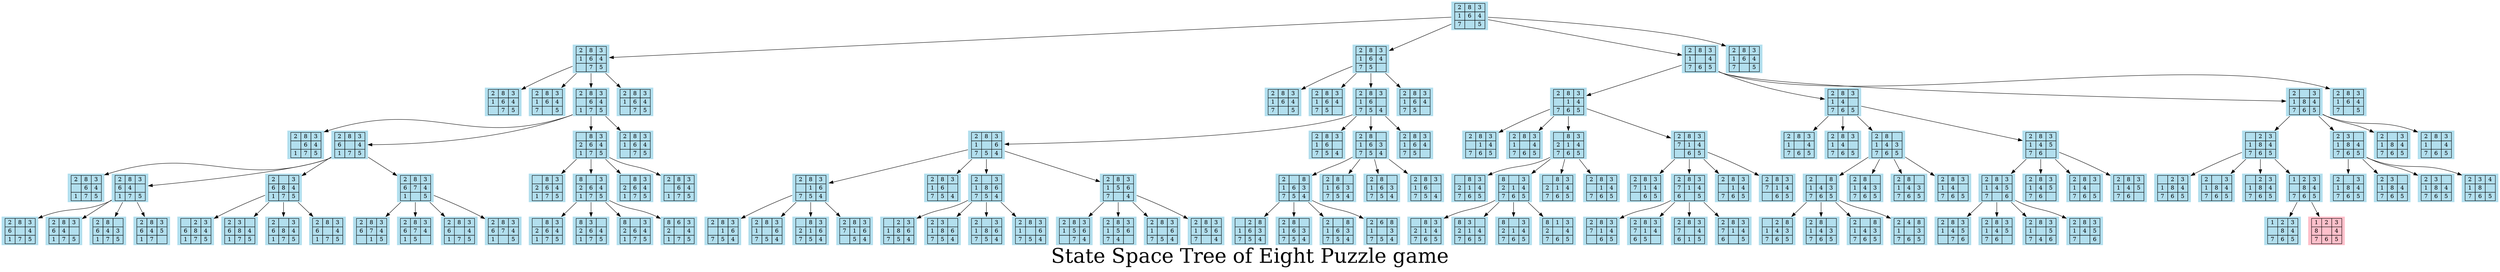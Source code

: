 digraph "State Space Tree" {
	node [fillcolor=lightblue2 shape=plaintext style=filled]
	size="200,200"
	overlap=false
	label="State Space Tree of Eight Puzzle game"
	fontsize=50
	0 [label=<<TABLE BORDER="0" CELLBORDER="1" CELLSPACING="0">
                        <TR>
                        <TD> 2 </TD>
                        <TD> 8 </TD>
                        <TD> 3 </TD>
                        </TR>
                        <TR>
                        <TD> 1 </TD>
                        <TD> 6 </TD>
                        <TD> 4 </TD>
                        </TR>
                        <TR>
                        <TD> 7 </TD>
                        <TD>  </TD>
                        <TD> 5 </TD>
                        </TR>
                        </TABLE>>]
	1 [label=<<TABLE BORDER="0" CELLBORDER="1" CELLSPACING="0">
                        <TR>
                        <TD> 2 </TD>
                        <TD> 8 </TD>
                        <TD> 3 </TD>
                        </TR>
                        <TR>
                        <TD> 1 </TD>
                        <TD> 6 </TD>
                        <TD> 4 </TD>
                        </TR>
                        <TR>
                        <TD>  </TD>
                        <TD> 7 </TD>
                        <TD> 5 </TD>
                        </TR>
                        </TABLE>>]
	0 -> 1
	2 [label=<<TABLE BORDER="0" CELLBORDER="1" CELLSPACING="0">
                        <TR>
                        <TD> 2 </TD>
                        <TD> 8 </TD>
                        <TD> 3 </TD>
                        </TR>
                        <TR>
                        <TD> 1 </TD>
                        <TD> 6 </TD>
                        <TD> 4 </TD>
                        </TR>
                        <TR>
                        <TD> 7 </TD>
                        <TD> 5 </TD>
                        <TD>  </TD>
                        </TR>
                        </TABLE>>]
	0 -> 2
	3 [label=<<TABLE BORDER="0" CELLBORDER="1" CELLSPACING="0">
                        <TR>
                        <TD> 2 </TD>
                        <TD> 8 </TD>
                        <TD> 3 </TD>
                        </TR>
                        <TR>
                        <TD> 1 </TD>
                        <TD>  </TD>
                        <TD> 4 </TD>
                        </TR>
                        <TR>
                        <TD> 7 </TD>
                        <TD> 6 </TD>
                        <TD> 5 </TD>
                        </TR>
                        </TABLE>>]
	0 -> 3
	0.8638595964847662 [label=<<TABLE BORDER="0" CELLBORDER="1" CELLSPACING="0">
                        <TR>
                        <TD> 2 </TD>
                        <TD> 8 </TD>
                        <TD> 3 </TD>
                        </TR>
                        <TR>
                        <TD> 1 </TD>
                        <TD> 6 </TD>
                        <TD> 4 </TD>
                        </TR>
                        <TR>
                        <TD> 7 </TD>
                        <TD>  </TD>
                        <TD> 5 </TD>
                        </TR>
                        </TABLE>>]
	0 -> 0.8638595964847662
	0.9900170285503509 [label=<<TABLE BORDER="0" CELLBORDER="1" CELLSPACING="0">
                        <TR>
                        <TD> 2 </TD>
                        <TD> 8 </TD>
                        <TD> 3 </TD>
                        </TR>
                        <TR>
                        <TD> 1 </TD>
                        <TD> 6 </TD>
                        <TD> 4 </TD>
                        </TR>
                        <TR>
                        <TD>  </TD>
                        <TD> 7 </TD>
                        <TD> 5 </TD>
                        </TR>
                        </TABLE>>]
	1 -> 0.9900170285503509
	0.832156432147665 [label=<<TABLE BORDER="0" CELLBORDER="1" CELLSPACING="0">
                        <TR>
                        <TD> 2 </TD>
                        <TD> 8 </TD>
                        <TD> 3 </TD>
                        </TR>
                        <TR>
                        <TD> 1 </TD>
                        <TD> 6 </TD>
                        <TD> 4 </TD>
                        </TR>
                        <TR>
                        <TD> 7 </TD>
                        <TD>  </TD>
                        <TD> 5 </TD>
                        </TR>
                        </TABLE>>]
	1 -> 0.832156432147665
	4 [label=<<TABLE BORDER="0" CELLBORDER="1" CELLSPACING="0">
                        <TR>
                        <TD> 2 </TD>
                        <TD> 8 </TD>
                        <TD> 3 </TD>
                        </TR>
                        <TR>
                        <TD>  </TD>
                        <TD> 6 </TD>
                        <TD> 4 </TD>
                        </TR>
                        <TR>
                        <TD> 1 </TD>
                        <TD> 7 </TD>
                        <TD> 5 </TD>
                        </TR>
                        </TABLE>>]
	1 -> 4
	0.24136574418042145 [label=<<TABLE BORDER="0" CELLBORDER="1" CELLSPACING="0">
                        <TR>
                        <TD> 2 </TD>
                        <TD> 8 </TD>
                        <TD> 3 </TD>
                        </TR>
                        <TR>
                        <TD> 1 </TD>
                        <TD> 6 </TD>
                        <TD> 4 </TD>
                        </TR>
                        <TR>
                        <TD>  </TD>
                        <TD> 7 </TD>
                        <TD> 5 </TD>
                        </TR>
                        </TABLE>>]
	1 -> 0.24136574418042145
	0.9963222898428146 [label=<<TABLE BORDER="0" CELLBORDER="1" CELLSPACING="0">
                        <TR>
                        <TD> 2 </TD>
                        <TD> 8 </TD>
                        <TD> 3 </TD>
                        </TR>
                        <TR>
                        <TD> 1 </TD>
                        <TD> 6 </TD>
                        <TD> 4 </TD>
                        </TR>
                        <TR>
                        <TD> 7 </TD>
                        <TD>  </TD>
                        <TD> 5 </TD>
                        </TR>
                        </TABLE>>]
	2 -> 0.9963222898428146
	0.10004119503354114 [label=<<TABLE BORDER="0" CELLBORDER="1" CELLSPACING="0">
                        <TR>
                        <TD> 2 </TD>
                        <TD> 8 </TD>
                        <TD> 3 </TD>
                        </TR>
                        <TR>
                        <TD> 1 </TD>
                        <TD> 6 </TD>
                        <TD> 4 </TD>
                        </TR>
                        <TR>
                        <TD> 7 </TD>
                        <TD> 5 </TD>
                        <TD>  </TD>
                        </TR>
                        </TABLE>>]
	2 -> 0.10004119503354114
	5 [label=<<TABLE BORDER="0" CELLBORDER="1" CELLSPACING="0">
                        <TR>
                        <TD> 2 </TD>
                        <TD> 8 </TD>
                        <TD> 3 </TD>
                        </TR>
                        <TR>
                        <TD> 1 </TD>
                        <TD> 6 </TD>
                        <TD>  </TD>
                        </TR>
                        <TR>
                        <TD> 7 </TD>
                        <TD> 5 </TD>
                        <TD> 4 </TD>
                        </TR>
                        </TABLE>>]
	2 -> 5
	0.15021950208516044 [label=<<TABLE BORDER="0" CELLBORDER="1" CELLSPACING="0">
                        <TR>
                        <TD> 2 </TD>
                        <TD> 8 </TD>
                        <TD> 3 </TD>
                        </TR>
                        <TR>
                        <TD> 1 </TD>
                        <TD> 6 </TD>
                        <TD> 4 </TD>
                        </TR>
                        <TR>
                        <TD> 7 </TD>
                        <TD> 5 </TD>
                        <TD>  </TD>
                        </TR>
                        </TABLE>>]
	2 -> 0.15021950208516044
	6 [label=<<TABLE BORDER="0" CELLBORDER="1" CELLSPACING="0">
                        <TR>
                        <TD> 2 </TD>
                        <TD> 8 </TD>
                        <TD> 3 </TD>
                        </TR>
                        <TR>
                        <TD>  </TD>
                        <TD> 1 </TD>
                        <TD> 4 </TD>
                        </TR>
                        <TR>
                        <TD> 7 </TD>
                        <TD> 6 </TD>
                        <TD> 5 </TD>
                        </TR>
                        </TABLE>>]
	3 -> 6
	7 [label=<<TABLE BORDER="0" CELLBORDER="1" CELLSPACING="0">
                        <TR>
                        <TD> 2 </TD>
                        <TD> 8 </TD>
                        <TD> 3 </TD>
                        </TR>
                        <TR>
                        <TD> 1 </TD>
                        <TD> 4 </TD>
                        <TD>  </TD>
                        </TR>
                        <TR>
                        <TD> 7 </TD>
                        <TD> 6 </TD>
                        <TD> 5 </TD>
                        </TR>
                        </TABLE>>]
	3 -> 7
	8 [label=<<TABLE BORDER="0" CELLBORDER="1" CELLSPACING="0">
                        <TR>
                        <TD> 2 </TD>
                        <TD>  </TD>
                        <TD> 3 </TD>
                        </TR>
                        <TR>
                        <TD> 1 </TD>
                        <TD> 8 </TD>
                        <TD> 4 </TD>
                        </TR>
                        <TR>
                        <TD> 7 </TD>
                        <TD> 6 </TD>
                        <TD> 5 </TD>
                        </TR>
                        </TABLE>>]
	3 -> 8
	0.006044649152644244 [label=<<TABLE BORDER="0" CELLBORDER="1" CELLSPACING="0">
                        <TR>
                        <TD> 2 </TD>
                        <TD> 8 </TD>
                        <TD> 3 </TD>
                        </TR>
                        <TR>
                        <TD> 1 </TD>
                        <TD> 6 </TD>
                        <TD> 4 </TD>
                        </TR>
                        <TR>
                        <TD> 7 </TD>
                        <TD>  </TD>
                        <TD> 5 </TD>
                        </TR>
                        </TABLE>>]
	3 -> 0.006044649152644244
	0.23157156392053457 [label=<<TABLE BORDER="0" CELLBORDER="1" CELLSPACING="0">
                        <TR>
                        <TD> 2 </TD>
                        <TD> 8 </TD>
                        <TD> 3 </TD>
                        </TR>
                        <TR>
                        <TD>  </TD>
                        <TD> 6 </TD>
                        <TD> 4 </TD>
                        </TR>
                        <TR>
                        <TD> 1 </TD>
                        <TD> 7 </TD>
                        <TD> 5 </TD>
                        </TR>
                        </TABLE>>]
	4 -> 0.23157156392053457
	9 [label=<<TABLE BORDER="0" CELLBORDER="1" CELLSPACING="0">
                        <TR>
                        <TD> 2 </TD>
                        <TD> 8 </TD>
                        <TD> 3 </TD>
                        </TR>
                        <TR>
                        <TD> 6 </TD>
                        <TD>  </TD>
                        <TD> 4 </TD>
                        </TR>
                        <TR>
                        <TD> 1 </TD>
                        <TD> 7 </TD>
                        <TD> 5 </TD>
                        </TR>
                        </TABLE>>]
	4 -> 9
	10 [label=<<TABLE BORDER="0" CELLBORDER="1" CELLSPACING="0">
                        <TR>
                        <TD>  </TD>
                        <TD> 8 </TD>
                        <TD> 3 </TD>
                        </TR>
                        <TR>
                        <TD> 2 </TD>
                        <TD> 6 </TD>
                        <TD> 4 </TD>
                        </TR>
                        <TR>
                        <TD> 1 </TD>
                        <TD> 7 </TD>
                        <TD> 5 </TD>
                        </TR>
                        </TABLE>>]
	4 -> 10
	0.5215165070384302 [label=<<TABLE BORDER="0" CELLBORDER="1" CELLSPACING="0">
                        <TR>
                        <TD> 2 </TD>
                        <TD> 8 </TD>
                        <TD> 3 </TD>
                        </TR>
                        <TR>
                        <TD> 1 </TD>
                        <TD> 6 </TD>
                        <TD> 4 </TD>
                        </TR>
                        <TR>
                        <TD>  </TD>
                        <TD> 7 </TD>
                        <TD> 5 </TD>
                        </TR>
                        </TABLE>>]
	4 -> 0.5215165070384302
	11 [label=<<TABLE BORDER="0" CELLBORDER="1" CELLSPACING="0">
                        <TR>
                        <TD> 2 </TD>
                        <TD> 8 </TD>
                        <TD> 3 </TD>
                        </TR>
                        <TR>
                        <TD> 1 </TD>
                        <TD>  </TD>
                        <TD> 6 </TD>
                        </TR>
                        <TR>
                        <TD> 7 </TD>
                        <TD> 5 </TD>
                        <TD> 4 </TD>
                        </TR>
                        </TABLE>>]
	5 -> 11
	0.44664881789305777 [label=<<TABLE BORDER="0" CELLBORDER="1" CELLSPACING="0">
                        <TR>
                        <TD> 2 </TD>
                        <TD> 8 </TD>
                        <TD> 3 </TD>
                        </TR>
                        <TR>
                        <TD> 1 </TD>
                        <TD> 6 </TD>
                        <TD>  </TD>
                        </TR>
                        <TR>
                        <TD> 7 </TD>
                        <TD> 5 </TD>
                        <TD> 4 </TD>
                        </TR>
                        </TABLE>>]
	5 -> 0.44664881789305777
	12 [label=<<TABLE BORDER="0" CELLBORDER="1" CELLSPACING="0">
                        <TR>
                        <TD> 2 </TD>
                        <TD> 8 </TD>
                        <TD>  </TD>
                        </TR>
                        <TR>
                        <TD> 1 </TD>
                        <TD> 6 </TD>
                        <TD> 3 </TD>
                        </TR>
                        <TR>
                        <TD> 7 </TD>
                        <TD> 5 </TD>
                        <TD> 4 </TD>
                        </TR>
                        </TABLE>>]
	5 -> 12
	0.5866764843804364 [label=<<TABLE BORDER="0" CELLBORDER="1" CELLSPACING="0">
                        <TR>
                        <TD> 2 </TD>
                        <TD> 8 </TD>
                        <TD> 3 </TD>
                        </TR>
                        <TR>
                        <TD> 1 </TD>
                        <TD> 6 </TD>
                        <TD> 4 </TD>
                        </TR>
                        <TR>
                        <TD> 7 </TD>
                        <TD> 5 </TD>
                        <TD>  </TD>
                        </TR>
                        </TABLE>>]
	5 -> 0.5866764843804364
	0.9005744854562996 [label=<<TABLE BORDER="0" CELLBORDER="1" CELLSPACING="0">
                        <TR>
                        <TD> 2 </TD>
                        <TD> 8 </TD>
                        <TD> 3 </TD>
                        </TR>
                        <TR>
                        <TD>  </TD>
                        <TD> 1 </TD>
                        <TD> 4 </TD>
                        </TR>
                        <TR>
                        <TD> 7 </TD>
                        <TD> 6 </TD>
                        <TD> 5 </TD>
                        </TR>
                        </TABLE>>]
	6 -> 0.9005744854562996
	0.21816778821084049 [label=<<TABLE BORDER="0" CELLBORDER="1" CELLSPACING="0">
                        <TR>
                        <TD> 2 </TD>
                        <TD> 8 </TD>
                        <TD> 3 </TD>
                        </TR>
                        <TR>
                        <TD> 1 </TD>
                        <TD>  </TD>
                        <TD> 4 </TD>
                        </TR>
                        <TR>
                        <TD> 7 </TD>
                        <TD> 6 </TD>
                        <TD> 5 </TD>
                        </TR>
                        </TABLE>>]
	6 -> 0.21816778821084049
	13 [label=<<TABLE BORDER="0" CELLBORDER="1" CELLSPACING="0">
                        <TR>
                        <TD>  </TD>
                        <TD> 8 </TD>
                        <TD> 3 </TD>
                        </TR>
                        <TR>
                        <TD> 2 </TD>
                        <TD> 1 </TD>
                        <TD> 4 </TD>
                        </TR>
                        <TR>
                        <TD> 7 </TD>
                        <TD> 6 </TD>
                        <TD> 5 </TD>
                        </TR>
                        </TABLE>>]
	6 -> 13
	14 [label=<<TABLE BORDER="0" CELLBORDER="1" CELLSPACING="0">
                        <TR>
                        <TD> 2 </TD>
                        <TD> 8 </TD>
                        <TD> 3 </TD>
                        </TR>
                        <TR>
                        <TD> 7 </TD>
                        <TD> 1 </TD>
                        <TD> 4 </TD>
                        </TR>
                        <TR>
                        <TD>  </TD>
                        <TD> 6 </TD>
                        <TD> 5 </TD>
                        </TR>
                        </TABLE>>]
	6 -> 14
	0.4076010508778215 [label=<<TABLE BORDER="0" CELLBORDER="1" CELLSPACING="0">
                        <TR>
                        <TD> 2 </TD>
                        <TD> 8 </TD>
                        <TD> 3 </TD>
                        </TR>
                        <TR>
                        <TD> 1 </TD>
                        <TD>  </TD>
                        <TD> 4 </TD>
                        </TR>
                        <TR>
                        <TD> 7 </TD>
                        <TD> 6 </TD>
                        <TD> 5 </TD>
                        </TR>
                        </TABLE>>]
	7 -> 0.4076010508778215
	0.36469510670235405 [label=<<TABLE BORDER="0" CELLBORDER="1" CELLSPACING="0">
                        <TR>
                        <TD> 2 </TD>
                        <TD> 8 </TD>
                        <TD> 3 </TD>
                        </TR>
                        <TR>
                        <TD> 1 </TD>
                        <TD> 4 </TD>
                        <TD>  </TD>
                        </TR>
                        <TR>
                        <TD> 7 </TD>
                        <TD> 6 </TD>
                        <TD> 5 </TD>
                        </TR>
                        </TABLE>>]
	7 -> 0.36469510670235405
	15 [label=<<TABLE BORDER="0" CELLBORDER="1" CELLSPACING="0">
                        <TR>
                        <TD> 2 </TD>
                        <TD> 8 </TD>
                        <TD>  </TD>
                        </TR>
                        <TR>
                        <TD> 1 </TD>
                        <TD> 4 </TD>
                        <TD> 3 </TD>
                        </TR>
                        <TR>
                        <TD> 7 </TD>
                        <TD> 6 </TD>
                        <TD> 5 </TD>
                        </TR>
                        </TABLE>>]
	7 -> 15
	16 [label=<<TABLE BORDER="0" CELLBORDER="1" CELLSPACING="0">
                        <TR>
                        <TD> 2 </TD>
                        <TD> 8 </TD>
                        <TD> 3 </TD>
                        </TR>
                        <TR>
                        <TD> 1 </TD>
                        <TD> 4 </TD>
                        <TD> 5 </TD>
                        </TR>
                        <TR>
                        <TD> 7 </TD>
                        <TD> 6 </TD>
                        <TD>  </TD>
                        </TR>
                        </TABLE>>]
	7 -> 16
	17 [label=<<TABLE BORDER="0" CELLBORDER="1" CELLSPACING="0">
                        <TR>
                        <TD>  </TD>
                        <TD> 2 </TD>
                        <TD> 3 </TD>
                        </TR>
                        <TR>
                        <TD> 1 </TD>
                        <TD> 8 </TD>
                        <TD> 4 </TD>
                        </TR>
                        <TR>
                        <TD> 7 </TD>
                        <TD> 6 </TD>
                        <TD> 5 </TD>
                        </TR>
                        </TABLE>>]
	8 -> 17
	18 [label=<<TABLE BORDER="0" CELLBORDER="1" CELLSPACING="0">
                        <TR>
                        <TD> 2 </TD>
                        <TD> 3 </TD>
                        <TD>  </TD>
                        </TR>
                        <TR>
                        <TD> 1 </TD>
                        <TD> 8 </TD>
                        <TD> 4 </TD>
                        </TR>
                        <TR>
                        <TD> 7 </TD>
                        <TD> 6 </TD>
                        <TD> 5 </TD>
                        </TR>
                        </TABLE>>]
	8 -> 18
	0.9754862714965713 [label=<<TABLE BORDER="0" CELLBORDER="1" CELLSPACING="0">
                        <TR>
                        <TD> 2 </TD>
                        <TD>  </TD>
                        <TD> 3 </TD>
                        </TR>
                        <TR>
                        <TD> 1 </TD>
                        <TD> 8 </TD>
                        <TD> 4 </TD>
                        </TR>
                        <TR>
                        <TD> 7 </TD>
                        <TD> 6 </TD>
                        <TD> 5 </TD>
                        </TR>
                        </TABLE>>]
	8 -> 0.9754862714965713
	0.3834258126915143 [label=<<TABLE BORDER="0" CELLBORDER="1" CELLSPACING="0">
                        <TR>
                        <TD> 2 </TD>
                        <TD> 8 </TD>
                        <TD> 3 </TD>
                        </TR>
                        <TR>
                        <TD> 1 </TD>
                        <TD>  </TD>
                        <TD> 4 </TD>
                        </TR>
                        <TR>
                        <TD> 7 </TD>
                        <TD> 6 </TD>
                        <TD> 5 </TD>
                        </TR>
                        </TABLE>>]
	8 -> 0.3834258126915143
	0.4560569458965813 [label=<<TABLE BORDER="0" CELLBORDER="1" CELLSPACING="0">
                        <TR>
                        <TD> 2 </TD>
                        <TD> 8 </TD>
                        <TD> 3 </TD>
                        </TR>
                        <TR>
                        <TD>  </TD>
                        <TD> 6 </TD>
                        <TD> 4 </TD>
                        </TR>
                        <TR>
                        <TD> 1 </TD>
                        <TD> 7 </TD>
                        <TD> 5 </TD>
                        </TR>
                        </TABLE>>]
	9 -> 0.4560569458965813
	19 [label=<<TABLE BORDER="0" CELLBORDER="1" CELLSPACING="0">
                        <TR>
                        <TD> 2 </TD>
                        <TD> 8 </TD>
                        <TD> 3 </TD>
                        </TR>
                        <TR>
                        <TD> 6 </TD>
                        <TD> 4 </TD>
                        <TD>  </TD>
                        </TR>
                        <TR>
                        <TD> 1 </TD>
                        <TD> 7 </TD>
                        <TD> 5 </TD>
                        </TR>
                        </TABLE>>]
	9 -> 19
	20 [label=<<TABLE BORDER="0" CELLBORDER="1" CELLSPACING="0">
                        <TR>
                        <TD> 2 </TD>
                        <TD>  </TD>
                        <TD> 3 </TD>
                        </TR>
                        <TR>
                        <TD> 6 </TD>
                        <TD> 8 </TD>
                        <TD> 4 </TD>
                        </TR>
                        <TR>
                        <TD> 1 </TD>
                        <TD> 7 </TD>
                        <TD> 5 </TD>
                        </TR>
                        </TABLE>>]
	9 -> 20
	21 [label=<<TABLE BORDER="0" CELLBORDER="1" CELLSPACING="0">
                        <TR>
                        <TD> 2 </TD>
                        <TD> 8 </TD>
                        <TD> 3 </TD>
                        </TR>
                        <TR>
                        <TD> 6 </TD>
                        <TD> 7 </TD>
                        <TD> 4 </TD>
                        </TR>
                        <TR>
                        <TD> 1 </TD>
                        <TD>  </TD>
                        <TD> 5 </TD>
                        </TR>
                        </TABLE>>]
	9 -> 21
	0.4533441715375992 [label=<<TABLE BORDER="0" CELLBORDER="1" CELLSPACING="0">
                        <TR>
                        <TD>  </TD>
                        <TD> 8 </TD>
                        <TD> 3 </TD>
                        </TR>
                        <TR>
                        <TD> 2 </TD>
                        <TD> 6 </TD>
                        <TD> 4 </TD>
                        </TR>
                        <TR>
                        <TD> 1 </TD>
                        <TD> 7 </TD>
                        <TD> 5 </TD>
                        </TR>
                        </TABLE>>]
	10 -> 0.4533441715375992
	22 [label=<<TABLE BORDER="0" CELLBORDER="1" CELLSPACING="0">
                        <TR>
                        <TD> 8 </TD>
                        <TD>  </TD>
                        <TD> 3 </TD>
                        </TR>
                        <TR>
                        <TD> 2 </TD>
                        <TD> 6 </TD>
                        <TD> 4 </TD>
                        </TR>
                        <TR>
                        <TD> 1 </TD>
                        <TD> 7 </TD>
                        <TD> 5 </TD>
                        </TR>
                        </TABLE>>]
	10 -> 22
	0.8439140914439844 [label=<<TABLE BORDER="0" CELLBORDER="1" CELLSPACING="0">
                        <TR>
                        <TD>  </TD>
                        <TD> 8 </TD>
                        <TD> 3 </TD>
                        </TR>
                        <TR>
                        <TD> 2 </TD>
                        <TD> 6 </TD>
                        <TD> 4 </TD>
                        </TR>
                        <TR>
                        <TD> 1 </TD>
                        <TD> 7 </TD>
                        <TD> 5 </TD>
                        </TR>
                        </TABLE>>]
	10 -> 0.8439140914439844
	0.0016709779795078816 [label=<<TABLE BORDER="0" CELLBORDER="1" CELLSPACING="0">
                        <TR>
                        <TD> 2 </TD>
                        <TD> 8 </TD>
                        <TD> 3 </TD>
                        </TR>
                        <TR>
                        <TD>  </TD>
                        <TD> 6 </TD>
                        <TD> 4 </TD>
                        </TR>
                        <TR>
                        <TD> 1 </TD>
                        <TD> 7 </TD>
                        <TD> 5 </TD>
                        </TR>
                        </TABLE>>]
	10 -> 0.0016709779795078816
	23 [label=<<TABLE BORDER="0" CELLBORDER="1" CELLSPACING="0">
                        <TR>
                        <TD> 2 </TD>
                        <TD> 8 </TD>
                        <TD> 3 </TD>
                        </TR>
                        <TR>
                        <TD>  </TD>
                        <TD> 1 </TD>
                        <TD> 6 </TD>
                        </TR>
                        <TR>
                        <TD> 7 </TD>
                        <TD> 5 </TD>
                        <TD> 4 </TD>
                        </TR>
                        </TABLE>>]
	11 -> 23
	0.9762141737627325 [label=<<TABLE BORDER="0" CELLBORDER="1" CELLSPACING="0">
                        <TR>
                        <TD> 2 </TD>
                        <TD> 8 </TD>
                        <TD> 3 </TD>
                        </TR>
                        <TR>
                        <TD> 1 </TD>
                        <TD> 6 </TD>
                        <TD>  </TD>
                        </TR>
                        <TR>
                        <TD> 7 </TD>
                        <TD> 5 </TD>
                        <TD> 4 </TD>
                        </TR>
                        </TABLE>>]
	11 -> 0.9762141737627325
	24 [label=<<TABLE BORDER="0" CELLBORDER="1" CELLSPACING="0">
                        <TR>
                        <TD> 2 </TD>
                        <TD>  </TD>
                        <TD> 3 </TD>
                        </TR>
                        <TR>
                        <TD> 1 </TD>
                        <TD> 8 </TD>
                        <TD> 6 </TD>
                        </TR>
                        <TR>
                        <TD> 7 </TD>
                        <TD> 5 </TD>
                        <TD> 4 </TD>
                        </TR>
                        </TABLE>>]
	11 -> 24
	25 [label=<<TABLE BORDER="0" CELLBORDER="1" CELLSPACING="0">
                        <TR>
                        <TD> 2 </TD>
                        <TD> 8 </TD>
                        <TD> 3 </TD>
                        </TR>
                        <TR>
                        <TD> 1 </TD>
                        <TD> 5 </TD>
                        <TD> 6 </TD>
                        </TR>
                        <TR>
                        <TD> 7 </TD>
                        <TD>  </TD>
                        <TD> 4 </TD>
                        </TR>
                        </TABLE>>]
	11 -> 25
	26 [label=<<TABLE BORDER="0" CELLBORDER="1" CELLSPACING="0">
                        <TR>
                        <TD> 2 </TD>
                        <TD>  </TD>
                        <TD> 8 </TD>
                        </TR>
                        <TR>
                        <TD> 1 </TD>
                        <TD> 6 </TD>
                        <TD> 3 </TD>
                        </TR>
                        <TR>
                        <TD> 7 </TD>
                        <TD> 5 </TD>
                        <TD> 4 </TD>
                        </TR>
                        </TABLE>>]
	12 -> 26
	0.21274229252080534 [label=<<TABLE BORDER="0" CELLBORDER="1" CELLSPACING="0">
                        <TR>
                        <TD> 2 </TD>
                        <TD> 8 </TD>
                        <TD>  </TD>
                        </TR>
                        <TR>
                        <TD> 1 </TD>
                        <TD> 6 </TD>
                        <TD> 3 </TD>
                        </TR>
                        <TR>
                        <TD> 7 </TD>
                        <TD> 5 </TD>
                        <TD> 4 </TD>
                        </TR>
                        </TABLE>>]
	12 -> 0.21274229252080534
	0.7269303455093059 [label=<<TABLE BORDER="0" CELLBORDER="1" CELLSPACING="0">
                        <TR>
                        <TD> 2 </TD>
                        <TD> 8 </TD>
                        <TD>  </TD>
                        </TR>
                        <TR>
                        <TD> 1 </TD>
                        <TD> 6 </TD>
                        <TD> 3 </TD>
                        </TR>
                        <TR>
                        <TD> 7 </TD>
                        <TD> 5 </TD>
                        <TD> 4 </TD>
                        </TR>
                        </TABLE>>]
	12 -> 0.7269303455093059
	0.782913257135526 [label=<<TABLE BORDER="0" CELLBORDER="1" CELLSPACING="0">
                        <TR>
                        <TD> 2 </TD>
                        <TD> 8 </TD>
                        <TD> 3 </TD>
                        </TR>
                        <TR>
                        <TD> 1 </TD>
                        <TD> 6 </TD>
                        <TD>  </TD>
                        </TR>
                        <TR>
                        <TD> 7 </TD>
                        <TD> 5 </TD>
                        <TD> 4 </TD>
                        </TR>
                        </TABLE>>]
	12 -> 0.782913257135526
	0.7731972834139458 [label=<<TABLE BORDER="0" CELLBORDER="1" CELLSPACING="0">
                        <TR>
                        <TD>  </TD>
                        <TD> 8 </TD>
                        <TD> 3 </TD>
                        </TR>
                        <TR>
                        <TD> 2 </TD>
                        <TD> 1 </TD>
                        <TD> 4 </TD>
                        </TR>
                        <TR>
                        <TD> 7 </TD>
                        <TD> 6 </TD>
                        <TD> 5 </TD>
                        </TR>
                        </TABLE>>]
	13 -> 0.7731972834139458
	27 [label=<<TABLE BORDER="0" CELLBORDER="1" CELLSPACING="0">
                        <TR>
                        <TD> 8 </TD>
                        <TD>  </TD>
                        <TD> 3 </TD>
                        </TR>
                        <TR>
                        <TD> 2 </TD>
                        <TD> 1 </TD>
                        <TD> 4 </TD>
                        </TR>
                        <TR>
                        <TD> 7 </TD>
                        <TD> 6 </TD>
                        <TD> 5 </TD>
                        </TR>
                        </TABLE>>]
	13 -> 27
	0.2684553149460954 [label=<<TABLE BORDER="0" CELLBORDER="1" CELLSPACING="0">
                        <TR>
                        <TD>  </TD>
                        <TD> 8 </TD>
                        <TD> 3 </TD>
                        </TR>
                        <TR>
                        <TD> 2 </TD>
                        <TD> 1 </TD>
                        <TD> 4 </TD>
                        </TR>
                        <TR>
                        <TD> 7 </TD>
                        <TD> 6 </TD>
                        <TD> 5 </TD>
                        </TR>
                        </TABLE>>]
	13 -> 0.2684553149460954
	0.3453132922708462 [label=<<TABLE BORDER="0" CELLBORDER="1" CELLSPACING="0">
                        <TR>
                        <TD> 2 </TD>
                        <TD> 8 </TD>
                        <TD> 3 </TD>
                        </TR>
                        <TR>
                        <TD>  </TD>
                        <TD> 1 </TD>
                        <TD> 4 </TD>
                        </TR>
                        <TR>
                        <TD> 7 </TD>
                        <TD> 6 </TD>
                        <TD> 5 </TD>
                        </TR>
                        </TABLE>>]
	13 -> 0.3453132922708462
	0.03753853245902172 [label=<<TABLE BORDER="0" CELLBORDER="1" CELLSPACING="0">
                        <TR>
                        <TD> 2 </TD>
                        <TD> 8 </TD>
                        <TD> 3 </TD>
                        </TR>
                        <TR>
                        <TD> 7 </TD>
                        <TD> 1 </TD>
                        <TD> 4 </TD>
                        </TR>
                        <TR>
                        <TD>  </TD>
                        <TD> 6 </TD>
                        <TD> 5 </TD>
                        </TR>
                        </TABLE>>]
	14 -> 0.03753853245902172
	28 [label=<<TABLE BORDER="0" CELLBORDER="1" CELLSPACING="0">
                        <TR>
                        <TD> 2 </TD>
                        <TD> 8 </TD>
                        <TD> 3 </TD>
                        </TR>
                        <TR>
                        <TD> 7 </TD>
                        <TD> 1 </TD>
                        <TD> 4 </TD>
                        </TR>
                        <TR>
                        <TD> 6 </TD>
                        <TD>  </TD>
                        <TD> 5 </TD>
                        </TR>
                        </TABLE>>]
	14 -> 28
	0.8065991432067313 [label=<<TABLE BORDER="0" CELLBORDER="1" CELLSPACING="0">
                        <TR>
                        <TD> 2 </TD>
                        <TD> 8 </TD>
                        <TD> 3 </TD>
                        </TR>
                        <TR>
                        <TD>  </TD>
                        <TD> 1 </TD>
                        <TD> 4 </TD>
                        </TR>
                        <TR>
                        <TD> 7 </TD>
                        <TD> 6 </TD>
                        <TD> 5 </TD>
                        </TR>
                        </TABLE>>]
	14 -> 0.8065991432067313
	0.16773117278949234 [label=<<TABLE BORDER="0" CELLBORDER="1" CELLSPACING="0">
                        <TR>
                        <TD> 2 </TD>
                        <TD> 8 </TD>
                        <TD> 3 </TD>
                        </TR>
                        <TR>
                        <TD> 7 </TD>
                        <TD> 1 </TD>
                        <TD> 4 </TD>
                        </TR>
                        <TR>
                        <TD>  </TD>
                        <TD> 6 </TD>
                        <TD> 5 </TD>
                        </TR>
                        </TABLE>>]
	14 -> 0.16773117278949234
	29 [label=<<TABLE BORDER="0" CELLBORDER="1" CELLSPACING="0">
                        <TR>
                        <TD> 2 </TD>
                        <TD>  </TD>
                        <TD> 8 </TD>
                        </TR>
                        <TR>
                        <TD> 1 </TD>
                        <TD> 4 </TD>
                        <TD> 3 </TD>
                        </TR>
                        <TR>
                        <TD> 7 </TD>
                        <TD> 6 </TD>
                        <TD> 5 </TD>
                        </TR>
                        </TABLE>>]
	15 -> 29
	0.6020306430102818 [label=<<TABLE BORDER="0" CELLBORDER="1" CELLSPACING="0">
                        <TR>
                        <TD> 2 </TD>
                        <TD> 8 </TD>
                        <TD>  </TD>
                        </TR>
                        <TR>
                        <TD> 1 </TD>
                        <TD> 4 </TD>
                        <TD> 3 </TD>
                        </TR>
                        <TR>
                        <TD> 7 </TD>
                        <TD> 6 </TD>
                        <TD> 5 </TD>
                        </TR>
                        </TABLE>>]
	15 -> 0.6020306430102818
	0.9230892131095988 [label=<<TABLE BORDER="0" CELLBORDER="1" CELLSPACING="0">
                        <TR>
                        <TD> 2 </TD>
                        <TD> 8 </TD>
                        <TD>  </TD>
                        </TR>
                        <TR>
                        <TD> 1 </TD>
                        <TD> 4 </TD>
                        <TD> 3 </TD>
                        </TR>
                        <TR>
                        <TD> 7 </TD>
                        <TD> 6 </TD>
                        <TD> 5 </TD>
                        </TR>
                        </TABLE>>]
	15 -> 0.9230892131095988
	0.553559850481848 [label=<<TABLE BORDER="0" CELLBORDER="1" CELLSPACING="0">
                        <TR>
                        <TD> 2 </TD>
                        <TD> 8 </TD>
                        <TD> 3 </TD>
                        </TR>
                        <TR>
                        <TD> 1 </TD>
                        <TD> 4 </TD>
                        <TD>  </TD>
                        </TR>
                        <TR>
                        <TD> 7 </TD>
                        <TD> 6 </TD>
                        <TD> 5 </TD>
                        </TR>
                        </TABLE>>]
	15 -> 0.553559850481848
	30 [label=<<TABLE BORDER="0" CELLBORDER="1" CELLSPACING="0">
                        <TR>
                        <TD> 2 </TD>
                        <TD> 8 </TD>
                        <TD> 3 </TD>
                        </TR>
                        <TR>
                        <TD> 1 </TD>
                        <TD> 4 </TD>
                        <TD> 5 </TD>
                        </TR>
                        <TR>
                        <TD> 7 </TD>
                        <TD>  </TD>
                        <TD> 6 </TD>
                        </TR>
                        </TABLE>>]
	16 -> 30
	0.4424909220829447 [label=<<TABLE BORDER="0" CELLBORDER="1" CELLSPACING="0">
                        <TR>
                        <TD> 2 </TD>
                        <TD> 8 </TD>
                        <TD> 3 </TD>
                        </TR>
                        <TR>
                        <TD> 1 </TD>
                        <TD> 4 </TD>
                        <TD> 5 </TD>
                        </TR>
                        <TR>
                        <TD> 7 </TD>
                        <TD> 6 </TD>
                        <TD>  </TD>
                        </TR>
                        </TABLE>>]
	16 -> 0.4424909220829447
	0.8573888907379843 [label=<<TABLE BORDER="0" CELLBORDER="1" CELLSPACING="0">
                        <TR>
                        <TD> 2 </TD>
                        <TD> 8 </TD>
                        <TD> 3 </TD>
                        </TR>
                        <TR>
                        <TD> 1 </TD>
                        <TD> 4 </TD>
                        <TD>  </TD>
                        </TR>
                        <TR>
                        <TD> 7 </TD>
                        <TD> 6 </TD>
                        <TD> 5 </TD>
                        </TR>
                        </TABLE>>]
	16 -> 0.8573888907379843
	0.3437242593869416 [label=<<TABLE BORDER="0" CELLBORDER="1" CELLSPACING="0">
                        <TR>
                        <TD> 2 </TD>
                        <TD> 8 </TD>
                        <TD> 3 </TD>
                        </TR>
                        <TR>
                        <TD> 1 </TD>
                        <TD> 4 </TD>
                        <TD> 5 </TD>
                        </TR>
                        <TR>
                        <TD> 7 </TD>
                        <TD> 6 </TD>
                        <TD>  </TD>
                        </TR>
                        </TABLE>>]
	16 -> 0.3437242593869416
	0.9921879872811146 [label=<<TABLE BORDER="0" CELLBORDER="1" CELLSPACING="0">
                        <TR>
                        <TD>  </TD>
                        <TD> 2 </TD>
                        <TD> 3 </TD>
                        </TR>
                        <TR>
                        <TD> 1 </TD>
                        <TD> 8 </TD>
                        <TD> 4 </TD>
                        </TR>
                        <TR>
                        <TD> 7 </TD>
                        <TD> 6 </TD>
                        <TD> 5 </TD>
                        </TR>
                        </TABLE>>]
	17 -> 0.9921879872811146
	0.9887891544181461 [label=<<TABLE BORDER="0" CELLBORDER="1" CELLSPACING="0">
                        <TR>
                        <TD> 2 </TD>
                        <TD>  </TD>
                        <TD> 3 </TD>
                        </TR>
                        <TR>
                        <TD> 1 </TD>
                        <TD> 8 </TD>
                        <TD> 4 </TD>
                        </TR>
                        <TR>
                        <TD> 7 </TD>
                        <TD> 6 </TD>
                        <TD> 5 </TD>
                        </TR>
                        </TABLE>>]
	17 -> 0.9887891544181461
	0.5849520218766662 [label=<<TABLE BORDER="0" CELLBORDER="1" CELLSPACING="0">
                        <TR>
                        <TD>  </TD>
                        <TD> 2 </TD>
                        <TD> 3 </TD>
                        </TR>
                        <TR>
                        <TD> 1 </TD>
                        <TD> 8 </TD>
                        <TD> 4 </TD>
                        </TR>
                        <TR>
                        <TD> 7 </TD>
                        <TD> 6 </TD>
                        <TD> 5 </TD>
                        </TR>
                        </TABLE>>]
	17 -> 0.5849520218766662
	31 [label=<<TABLE BORDER="0" CELLBORDER="1" CELLSPACING="0">
                        <TR>
                        <TD> 1 </TD>
                        <TD> 2 </TD>
                        <TD> 3 </TD>
                        </TR>
                        <TR>
                        <TD>  </TD>
                        <TD> 8 </TD>
                        <TD> 4 </TD>
                        </TR>
                        <TR>
                        <TD> 7 </TD>
                        <TD> 6 </TD>
                        <TD> 5 </TD>
                        </TR>
                        </TABLE>>]
	17 -> 31
	0.021911932092637643 [label=<<TABLE BORDER="0" CELLBORDER="1" CELLSPACING="0">
                        <TR>
                        <TD> 2 </TD>
                        <TD>  </TD>
                        <TD> 3 </TD>
                        </TR>
                        <TR>
                        <TD> 1 </TD>
                        <TD> 8 </TD>
                        <TD> 4 </TD>
                        </TR>
                        <TR>
                        <TD> 7 </TD>
                        <TD> 6 </TD>
                        <TD> 5 </TD>
                        </TR>
                        </TABLE>>]
	18 -> 0.021911932092637643
	0.33238130076431016 [label=<<TABLE BORDER="0" CELLBORDER="1" CELLSPACING="0">
                        <TR>
                        <TD> 2 </TD>
                        <TD> 3 </TD>
                        <TD>  </TD>
                        </TR>
                        <TR>
                        <TD> 1 </TD>
                        <TD> 8 </TD>
                        <TD> 4 </TD>
                        </TR>
                        <TR>
                        <TD> 7 </TD>
                        <TD> 6 </TD>
                        <TD> 5 </TD>
                        </TR>
                        </TABLE>>]
	18 -> 0.33238130076431016
	0.7125246415218958 [label=<<TABLE BORDER="0" CELLBORDER="1" CELLSPACING="0">
                        <TR>
                        <TD> 2 </TD>
                        <TD> 3 </TD>
                        <TD>  </TD>
                        </TR>
                        <TR>
                        <TD> 1 </TD>
                        <TD> 8 </TD>
                        <TD> 4 </TD>
                        </TR>
                        <TR>
                        <TD> 7 </TD>
                        <TD> 6 </TD>
                        <TD> 5 </TD>
                        </TR>
                        </TABLE>>]
	18 -> 0.7125246415218958
	32 [label=<<TABLE BORDER="0" CELLBORDER="1" CELLSPACING="0">
                        <TR>
                        <TD> 2 </TD>
                        <TD> 3 </TD>
                        <TD> 4 </TD>
                        </TR>
                        <TR>
                        <TD> 1 </TD>
                        <TD> 8 </TD>
                        <TD>  </TD>
                        </TR>
                        <TR>
                        <TD> 7 </TD>
                        <TD> 6 </TD>
                        <TD> 5 </TD>
                        </TR>
                        </TABLE>>]
	18 -> 32
	0.11512611990010868 [label=<<TABLE BORDER="0" CELLBORDER="1" CELLSPACING="0">
                        <TR>
                        <TD> 2 </TD>
                        <TD> 8 </TD>
                        <TD> 3 </TD>
                        </TR>
                        <TR>
                        <TD> 6 </TD>
                        <TD>  </TD>
                        <TD> 4 </TD>
                        </TR>
                        <TR>
                        <TD> 1 </TD>
                        <TD> 7 </TD>
                        <TD> 5 </TD>
                        </TR>
                        </TABLE>>]
	19 -> 0.11512611990010868
	0.536246863845933 [label=<<TABLE BORDER="0" CELLBORDER="1" CELLSPACING="0">
                        <TR>
                        <TD> 2 </TD>
                        <TD> 8 </TD>
                        <TD> 3 </TD>
                        </TR>
                        <TR>
                        <TD> 6 </TD>
                        <TD> 4 </TD>
                        <TD>  </TD>
                        </TR>
                        <TR>
                        <TD> 1 </TD>
                        <TD> 7 </TD>
                        <TD> 5 </TD>
                        </TR>
                        </TABLE>>]
	19 -> 0.536246863845933
	33 [label=<<TABLE BORDER="0" CELLBORDER="1" CELLSPACING="0">
                        <TR>
                        <TD> 2 </TD>
                        <TD> 8 </TD>
                        <TD>  </TD>
                        </TR>
                        <TR>
                        <TD> 6 </TD>
                        <TD> 4 </TD>
                        <TD> 3 </TD>
                        </TR>
                        <TR>
                        <TD> 1 </TD>
                        <TD> 7 </TD>
                        <TD> 5 </TD>
                        </TR>
                        </TABLE>>]
	19 -> 33
	34 [label=<<TABLE BORDER="0" CELLBORDER="1" CELLSPACING="0">
                        <TR>
                        <TD> 2 </TD>
                        <TD> 8 </TD>
                        <TD> 3 </TD>
                        </TR>
                        <TR>
                        <TD> 6 </TD>
                        <TD> 4 </TD>
                        <TD> 5 </TD>
                        </TR>
                        <TR>
                        <TD> 1 </TD>
                        <TD> 7 </TD>
                        <TD>  </TD>
                        </TR>
                        </TABLE>>]
	19 -> 34
	35 [label=<<TABLE BORDER="0" CELLBORDER="1" CELLSPACING="0">
                        <TR>
                        <TD>  </TD>
                        <TD> 2 </TD>
                        <TD> 3 </TD>
                        </TR>
                        <TR>
                        <TD> 6 </TD>
                        <TD> 8 </TD>
                        <TD> 4 </TD>
                        </TR>
                        <TR>
                        <TD> 1 </TD>
                        <TD> 7 </TD>
                        <TD> 5 </TD>
                        </TR>
                        </TABLE>>]
	20 -> 35
	36 [label=<<TABLE BORDER="0" CELLBORDER="1" CELLSPACING="0">
                        <TR>
                        <TD> 2 </TD>
                        <TD> 3 </TD>
                        <TD>  </TD>
                        </TR>
                        <TR>
                        <TD> 6 </TD>
                        <TD> 8 </TD>
                        <TD> 4 </TD>
                        </TR>
                        <TR>
                        <TD> 1 </TD>
                        <TD> 7 </TD>
                        <TD> 5 </TD>
                        </TR>
                        </TABLE>>]
	20 -> 36
	0.06732043958632306 [label=<<TABLE BORDER="0" CELLBORDER="1" CELLSPACING="0">
                        <TR>
                        <TD> 2 </TD>
                        <TD>  </TD>
                        <TD> 3 </TD>
                        </TR>
                        <TR>
                        <TD> 6 </TD>
                        <TD> 8 </TD>
                        <TD> 4 </TD>
                        </TR>
                        <TR>
                        <TD> 1 </TD>
                        <TD> 7 </TD>
                        <TD> 5 </TD>
                        </TR>
                        </TABLE>>]
	20 -> 0.06732043958632306
	0.3579021917218863 [label=<<TABLE BORDER="0" CELLBORDER="1" CELLSPACING="0">
                        <TR>
                        <TD> 2 </TD>
                        <TD> 8 </TD>
                        <TD> 3 </TD>
                        </TR>
                        <TR>
                        <TD> 6 </TD>
                        <TD>  </TD>
                        <TD> 4 </TD>
                        </TR>
                        <TR>
                        <TD> 1 </TD>
                        <TD> 7 </TD>
                        <TD> 5 </TD>
                        </TR>
                        </TABLE>>]
	20 -> 0.3579021917218863
	37 [label=<<TABLE BORDER="0" CELLBORDER="1" CELLSPACING="0">
                        <TR>
                        <TD> 2 </TD>
                        <TD> 8 </TD>
                        <TD> 3 </TD>
                        </TR>
                        <TR>
                        <TD> 6 </TD>
                        <TD> 7 </TD>
                        <TD> 4 </TD>
                        </TR>
                        <TR>
                        <TD>  </TD>
                        <TD> 1 </TD>
                        <TD> 5 </TD>
                        </TR>
                        </TABLE>>]
	21 -> 37
	38 [label=<<TABLE BORDER="0" CELLBORDER="1" CELLSPACING="0">
                        <TR>
                        <TD> 2 </TD>
                        <TD> 8 </TD>
                        <TD> 3 </TD>
                        </TR>
                        <TR>
                        <TD> 6 </TD>
                        <TD> 7 </TD>
                        <TD> 4 </TD>
                        </TR>
                        <TR>
                        <TD> 1 </TD>
                        <TD> 5 </TD>
                        <TD>  </TD>
                        </TR>
                        </TABLE>>]
	21 -> 38
	0.7864975724618297 [label=<<TABLE BORDER="0" CELLBORDER="1" CELLSPACING="0">
                        <TR>
                        <TD> 2 </TD>
                        <TD> 8 </TD>
                        <TD> 3 </TD>
                        </TR>
                        <TR>
                        <TD> 6 </TD>
                        <TD>  </TD>
                        <TD> 4 </TD>
                        </TR>
                        <TR>
                        <TD> 1 </TD>
                        <TD> 7 </TD>
                        <TD> 5 </TD>
                        </TR>
                        </TABLE>>]
	21 -> 0.7864975724618297
	0.24872744530211977 [label=<<TABLE BORDER="0" CELLBORDER="1" CELLSPACING="0">
                        <TR>
                        <TD> 2 </TD>
                        <TD> 8 </TD>
                        <TD> 3 </TD>
                        </TR>
                        <TR>
                        <TD> 6 </TD>
                        <TD> 7 </TD>
                        <TD> 4 </TD>
                        </TR>
                        <TR>
                        <TD> 1 </TD>
                        <TD>  </TD>
                        <TD> 5 </TD>
                        </TR>
                        </TABLE>>]
	21 -> 0.24872744530211977
	0.2858690617579728 [label=<<TABLE BORDER="0" CELLBORDER="1" CELLSPACING="0">
                        <TR>
                        <TD>  </TD>
                        <TD> 8 </TD>
                        <TD> 3 </TD>
                        </TR>
                        <TR>
                        <TD> 2 </TD>
                        <TD> 6 </TD>
                        <TD> 4 </TD>
                        </TR>
                        <TR>
                        <TD> 1 </TD>
                        <TD> 7 </TD>
                        <TD> 5 </TD>
                        </TR>
                        </TABLE>>]
	22 -> 0.2858690617579728
	39 [label=<<TABLE BORDER="0" CELLBORDER="1" CELLSPACING="0">
                        <TR>
                        <TD> 8 </TD>
                        <TD> 3 </TD>
                        <TD>  </TD>
                        </TR>
                        <TR>
                        <TD> 2 </TD>
                        <TD> 6 </TD>
                        <TD> 4 </TD>
                        </TR>
                        <TR>
                        <TD> 1 </TD>
                        <TD> 7 </TD>
                        <TD> 5 </TD>
                        </TR>
                        </TABLE>>]
	22 -> 39
	0.7360419837251493 [label=<<TABLE BORDER="0" CELLBORDER="1" CELLSPACING="0">
                        <TR>
                        <TD> 8 </TD>
                        <TD>  </TD>
                        <TD> 3 </TD>
                        </TR>
                        <TR>
                        <TD> 2 </TD>
                        <TD> 6 </TD>
                        <TD> 4 </TD>
                        </TR>
                        <TR>
                        <TD> 1 </TD>
                        <TD> 7 </TD>
                        <TD> 5 </TD>
                        </TR>
                        </TABLE>>]
	22 -> 0.7360419837251493
	40 [label=<<TABLE BORDER="0" CELLBORDER="1" CELLSPACING="0">
                        <TR>
                        <TD> 8 </TD>
                        <TD> 6 </TD>
                        <TD> 3 </TD>
                        </TR>
                        <TR>
                        <TD> 2 </TD>
                        <TD>  </TD>
                        <TD> 4 </TD>
                        </TR>
                        <TR>
                        <TD> 1 </TD>
                        <TD> 7 </TD>
                        <TD> 5 </TD>
                        </TR>
                        </TABLE>>]
	22 -> 40
	0.3900863076047091 [label=<<TABLE BORDER="0" CELLBORDER="1" CELLSPACING="0">
                        <TR>
                        <TD> 2 </TD>
                        <TD> 8 </TD>
                        <TD> 3 </TD>
                        </TR>
                        <TR>
                        <TD>  </TD>
                        <TD> 1 </TD>
                        <TD> 6 </TD>
                        </TR>
                        <TR>
                        <TD> 7 </TD>
                        <TD> 5 </TD>
                        <TD> 4 </TD>
                        </TR>
                        </TABLE>>]
	23 -> 0.3900863076047091
	0.4857011892926597 [label=<<TABLE BORDER="0" CELLBORDER="1" CELLSPACING="0">
                        <TR>
                        <TD> 2 </TD>
                        <TD> 8 </TD>
                        <TD> 3 </TD>
                        </TR>
                        <TR>
                        <TD> 1 </TD>
                        <TD>  </TD>
                        <TD> 6 </TD>
                        </TR>
                        <TR>
                        <TD> 7 </TD>
                        <TD> 5 </TD>
                        <TD> 4 </TD>
                        </TR>
                        </TABLE>>]
	23 -> 0.4857011892926597
	41 [label=<<TABLE BORDER="0" CELLBORDER="1" CELLSPACING="0">
                        <TR>
                        <TD>  </TD>
                        <TD> 8 </TD>
                        <TD> 3 </TD>
                        </TR>
                        <TR>
                        <TD> 2 </TD>
                        <TD> 1 </TD>
                        <TD> 6 </TD>
                        </TR>
                        <TR>
                        <TD> 7 </TD>
                        <TD> 5 </TD>
                        <TD> 4 </TD>
                        </TR>
                        </TABLE>>]
	23 -> 41
	42 [label=<<TABLE BORDER="0" CELLBORDER="1" CELLSPACING="0">
                        <TR>
                        <TD> 2 </TD>
                        <TD> 8 </TD>
                        <TD> 3 </TD>
                        </TR>
                        <TR>
                        <TD> 7 </TD>
                        <TD> 1 </TD>
                        <TD> 6 </TD>
                        </TR>
                        <TR>
                        <TD>  </TD>
                        <TD> 5 </TD>
                        <TD> 4 </TD>
                        </TR>
                        </TABLE>>]
	23 -> 42
	43 [label=<<TABLE BORDER="0" CELLBORDER="1" CELLSPACING="0">
                        <TR>
                        <TD>  </TD>
                        <TD> 2 </TD>
                        <TD> 3 </TD>
                        </TR>
                        <TR>
                        <TD> 1 </TD>
                        <TD> 8 </TD>
                        <TD> 6 </TD>
                        </TR>
                        <TR>
                        <TD> 7 </TD>
                        <TD> 5 </TD>
                        <TD> 4 </TD>
                        </TR>
                        </TABLE>>]
	24 -> 43
	44 [label=<<TABLE BORDER="0" CELLBORDER="1" CELLSPACING="0">
                        <TR>
                        <TD> 2 </TD>
                        <TD> 3 </TD>
                        <TD>  </TD>
                        </TR>
                        <TR>
                        <TD> 1 </TD>
                        <TD> 8 </TD>
                        <TD> 6 </TD>
                        </TR>
                        <TR>
                        <TD> 7 </TD>
                        <TD> 5 </TD>
                        <TD> 4 </TD>
                        </TR>
                        </TABLE>>]
	24 -> 44
	0.7994820817535403 [label=<<TABLE BORDER="0" CELLBORDER="1" CELLSPACING="0">
                        <TR>
                        <TD> 2 </TD>
                        <TD>  </TD>
                        <TD> 3 </TD>
                        </TR>
                        <TR>
                        <TD> 1 </TD>
                        <TD> 8 </TD>
                        <TD> 6 </TD>
                        </TR>
                        <TR>
                        <TD> 7 </TD>
                        <TD> 5 </TD>
                        <TD> 4 </TD>
                        </TR>
                        </TABLE>>]
	24 -> 0.7994820817535403
	0.37264291932218196 [label=<<TABLE BORDER="0" CELLBORDER="1" CELLSPACING="0">
                        <TR>
                        <TD> 2 </TD>
                        <TD> 8 </TD>
                        <TD> 3 </TD>
                        </TR>
                        <TR>
                        <TD> 1 </TD>
                        <TD>  </TD>
                        <TD> 6 </TD>
                        </TR>
                        <TR>
                        <TD> 7 </TD>
                        <TD> 5 </TD>
                        <TD> 4 </TD>
                        </TR>
                        </TABLE>>]
	24 -> 0.37264291932218196
	45 [label=<<TABLE BORDER="0" CELLBORDER="1" CELLSPACING="0">
                        <TR>
                        <TD> 2 </TD>
                        <TD> 8 </TD>
                        <TD> 3 </TD>
                        </TR>
                        <TR>
                        <TD> 1 </TD>
                        <TD> 5 </TD>
                        <TD> 6 </TD>
                        </TR>
                        <TR>
                        <TD>  </TD>
                        <TD> 7 </TD>
                        <TD> 4 </TD>
                        </TR>
                        </TABLE>>]
	25 -> 45
	46 [label=<<TABLE BORDER="0" CELLBORDER="1" CELLSPACING="0">
                        <TR>
                        <TD> 2 </TD>
                        <TD> 8 </TD>
                        <TD> 3 </TD>
                        </TR>
                        <TR>
                        <TD> 1 </TD>
                        <TD> 5 </TD>
                        <TD> 6 </TD>
                        </TR>
                        <TR>
                        <TD> 7 </TD>
                        <TD> 4 </TD>
                        <TD>  </TD>
                        </TR>
                        </TABLE>>]
	25 -> 46
	0.6423893121929609 [label=<<TABLE BORDER="0" CELLBORDER="1" CELLSPACING="0">
                        <TR>
                        <TD> 2 </TD>
                        <TD> 8 </TD>
                        <TD> 3 </TD>
                        </TR>
                        <TR>
                        <TD> 1 </TD>
                        <TD>  </TD>
                        <TD> 6 </TD>
                        </TR>
                        <TR>
                        <TD> 7 </TD>
                        <TD> 5 </TD>
                        <TD> 4 </TD>
                        </TR>
                        </TABLE>>]
	25 -> 0.6423893121929609
	0.7995120401534237 [label=<<TABLE BORDER="0" CELLBORDER="1" CELLSPACING="0">
                        <TR>
                        <TD> 2 </TD>
                        <TD> 8 </TD>
                        <TD> 3 </TD>
                        </TR>
                        <TR>
                        <TD> 1 </TD>
                        <TD> 5 </TD>
                        <TD> 6 </TD>
                        </TR>
                        <TR>
                        <TD> 7 </TD>
                        <TD>  </TD>
                        <TD> 4 </TD>
                        </TR>
                        </TABLE>>]
	25 -> 0.7995120401534237
	47 [label=<<TABLE BORDER="0" CELLBORDER="1" CELLSPACING="0">
                        <TR>
                        <TD>  </TD>
                        <TD> 2 </TD>
                        <TD> 8 </TD>
                        </TR>
                        <TR>
                        <TD> 1 </TD>
                        <TD> 6 </TD>
                        <TD> 3 </TD>
                        </TR>
                        <TR>
                        <TD> 7 </TD>
                        <TD> 5 </TD>
                        <TD> 4 </TD>
                        </TR>
                        </TABLE>>]
	26 -> 47
	0.9352762781841233 [label=<<TABLE BORDER="0" CELLBORDER="1" CELLSPACING="0">
                        <TR>
                        <TD> 2 </TD>
                        <TD> 8 </TD>
                        <TD>  </TD>
                        </TR>
                        <TR>
                        <TD> 1 </TD>
                        <TD> 6 </TD>
                        <TD> 3 </TD>
                        </TR>
                        <TR>
                        <TD> 7 </TD>
                        <TD> 5 </TD>
                        <TD> 4 </TD>
                        </TR>
                        </TABLE>>]
	26 -> 0.9352762781841233
	0.683319614442363 [label=<<TABLE BORDER="0" CELLBORDER="1" CELLSPACING="0">
                        <TR>
                        <TD> 2 </TD>
                        <TD>  </TD>
                        <TD> 8 </TD>
                        </TR>
                        <TR>
                        <TD> 1 </TD>
                        <TD> 6 </TD>
                        <TD> 3 </TD>
                        </TR>
                        <TR>
                        <TD> 7 </TD>
                        <TD> 5 </TD>
                        <TD> 4 </TD>
                        </TR>
                        </TABLE>>]
	26 -> 0.683319614442363
	48 [label=<<TABLE BORDER="0" CELLBORDER="1" CELLSPACING="0">
                        <TR>
                        <TD> 2 </TD>
                        <TD> 6 </TD>
                        <TD> 8 </TD>
                        </TR>
                        <TR>
                        <TD> 1 </TD>
                        <TD>  </TD>
                        <TD> 3 </TD>
                        </TR>
                        <TR>
                        <TD> 7 </TD>
                        <TD> 5 </TD>
                        <TD> 4 </TD>
                        </TR>
                        </TABLE>>]
	26 -> 48
	0.9397826909034445 [label=<<TABLE BORDER="0" CELLBORDER="1" CELLSPACING="0">
                        <TR>
                        <TD>  </TD>
                        <TD> 8 </TD>
                        <TD> 3 </TD>
                        </TR>
                        <TR>
                        <TD> 2 </TD>
                        <TD> 1 </TD>
                        <TD> 4 </TD>
                        </TR>
                        <TR>
                        <TD> 7 </TD>
                        <TD> 6 </TD>
                        <TD> 5 </TD>
                        </TR>
                        </TABLE>>]
	27 -> 0.9397826909034445
	49 [label=<<TABLE BORDER="0" CELLBORDER="1" CELLSPACING="0">
                        <TR>
                        <TD> 8 </TD>
                        <TD> 3 </TD>
                        <TD>  </TD>
                        </TR>
                        <TR>
                        <TD> 2 </TD>
                        <TD> 1 </TD>
                        <TD> 4 </TD>
                        </TR>
                        <TR>
                        <TD> 7 </TD>
                        <TD> 6 </TD>
                        <TD> 5 </TD>
                        </TR>
                        </TABLE>>]
	27 -> 49
	0.698050249935775 [label=<<TABLE BORDER="0" CELLBORDER="1" CELLSPACING="0">
                        <TR>
                        <TD> 8 </TD>
                        <TD>  </TD>
                        <TD> 3 </TD>
                        </TR>
                        <TR>
                        <TD> 2 </TD>
                        <TD> 1 </TD>
                        <TD> 4 </TD>
                        </TR>
                        <TR>
                        <TD> 7 </TD>
                        <TD> 6 </TD>
                        <TD> 5 </TD>
                        </TR>
                        </TABLE>>]
	27 -> 0.698050249935775
	50 [label=<<TABLE BORDER="0" CELLBORDER="1" CELLSPACING="0">
                        <TR>
                        <TD> 8 </TD>
                        <TD> 1 </TD>
                        <TD> 3 </TD>
                        </TR>
                        <TR>
                        <TD> 2 </TD>
                        <TD>  </TD>
                        <TD> 4 </TD>
                        </TR>
                        <TR>
                        <TD> 7 </TD>
                        <TD> 6 </TD>
                        <TD> 5 </TD>
                        </TR>
                        </TABLE>>]
	27 -> 50
	0.4315870215530565 [label=<<TABLE BORDER="0" CELLBORDER="1" CELLSPACING="0">
                        <TR>
                        <TD> 2 </TD>
                        <TD> 8 </TD>
                        <TD> 3 </TD>
                        </TR>
                        <TR>
                        <TD> 7 </TD>
                        <TD> 1 </TD>
                        <TD> 4 </TD>
                        </TR>
                        <TR>
                        <TD>  </TD>
                        <TD> 6 </TD>
                        <TD> 5 </TD>
                        </TR>
                        </TABLE>>]
	28 -> 0.4315870215530565
	51 [label=<<TABLE BORDER="0" CELLBORDER="1" CELLSPACING="0">
                        <TR>
                        <TD> 2 </TD>
                        <TD> 8 </TD>
                        <TD> 3 </TD>
                        </TR>
                        <TR>
                        <TD> 7 </TD>
                        <TD> 1 </TD>
                        <TD> 4 </TD>
                        </TR>
                        <TR>
                        <TD> 6 </TD>
                        <TD> 5 </TD>
                        <TD>  </TD>
                        </TR>
                        </TABLE>>]
	28 -> 51
	52 [label=<<TABLE BORDER="0" CELLBORDER="1" CELLSPACING="0">
                        <TR>
                        <TD> 2 </TD>
                        <TD> 8 </TD>
                        <TD> 3 </TD>
                        </TR>
                        <TR>
                        <TD> 7 </TD>
                        <TD>  </TD>
                        <TD> 4 </TD>
                        </TR>
                        <TR>
                        <TD> 6 </TD>
                        <TD> 1 </TD>
                        <TD> 5 </TD>
                        </TR>
                        </TABLE>>]
	28 -> 52
	0.713608552558613 [label=<<TABLE BORDER="0" CELLBORDER="1" CELLSPACING="0">
                        <TR>
                        <TD> 2 </TD>
                        <TD> 8 </TD>
                        <TD> 3 </TD>
                        </TR>
                        <TR>
                        <TD> 7 </TD>
                        <TD> 1 </TD>
                        <TD> 4 </TD>
                        </TR>
                        <TR>
                        <TD> 6 </TD>
                        <TD>  </TD>
                        <TD> 5 </TD>
                        </TR>
                        </TABLE>>]
	28 -> 0.713608552558613
	53 [label=<<TABLE BORDER="0" CELLBORDER="1" CELLSPACING="0">
                        <TR>
                        <TD>  </TD>
                        <TD> 2 </TD>
                        <TD> 8 </TD>
                        </TR>
                        <TR>
                        <TD> 1 </TD>
                        <TD> 4 </TD>
                        <TD> 3 </TD>
                        </TR>
                        <TR>
                        <TD> 7 </TD>
                        <TD> 6 </TD>
                        <TD> 5 </TD>
                        </TR>
                        </TABLE>>]
	29 -> 53
	0.15257237356415299 [label=<<TABLE BORDER="0" CELLBORDER="1" CELLSPACING="0">
                        <TR>
                        <TD> 2 </TD>
                        <TD> 8 </TD>
                        <TD>  </TD>
                        </TR>
                        <TR>
                        <TD> 1 </TD>
                        <TD> 4 </TD>
                        <TD> 3 </TD>
                        </TR>
                        <TR>
                        <TD> 7 </TD>
                        <TD> 6 </TD>
                        <TD> 5 </TD>
                        </TR>
                        </TABLE>>]
	29 -> 0.15257237356415299
	0.1929619261067136 [label=<<TABLE BORDER="0" CELLBORDER="1" CELLSPACING="0">
                        <TR>
                        <TD> 2 </TD>
                        <TD>  </TD>
                        <TD> 8 </TD>
                        </TR>
                        <TR>
                        <TD> 1 </TD>
                        <TD> 4 </TD>
                        <TD> 3 </TD>
                        </TR>
                        <TR>
                        <TD> 7 </TD>
                        <TD> 6 </TD>
                        <TD> 5 </TD>
                        </TR>
                        </TABLE>>]
	29 -> 0.1929619261067136
	54 [label=<<TABLE BORDER="0" CELLBORDER="1" CELLSPACING="0">
                        <TR>
                        <TD> 2 </TD>
                        <TD> 4 </TD>
                        <TD> 8 </TD>
                        </TR>
                        <TR>
                        <TD> 1 </TD>
                        <TD>  </TD>
                        <TD> 3 </TD>
                        </TR>
                        <TR>
                        <TD> 7 </TD>
                        <TD> 6 </TD>
                        <TD> 5 </TD>
                        </TR>
                        </TABLE>>]
	29 -> 54
	55 [label=<<TABLE BORDER="0" CELLBORDER="1" CELLSPACING="0">
                        <TR>
                        <TD> 2 </TD>
                        <TD> 8 </TD>
                        <TD> 3 </TD>
                        </TR>
                        <TR>
                        <TD> 1 </TD>
                        <TD> 4 </TD>
                        <TD> 5 </TD>
                        </TR>
                        <TR>
                        <TD>  </TD>
                        <TD> 7 </TD>
                        <TD> 6 </TD>
                        </TR>
                        </TABLE>>]
	30 -> 55
	0.03809354925127695 [label=<<TABLE BORDER="0" CELLBORDER="1" CELLSPACING="0">
                        <TR>
                        <TD> 2 </TD>
                        <TD> 8 </TD>
                        <TD> 3 </TD>
                        </TR>
                        <TR>
                        <TD> 1 </TD>
                        <TD> 4 </TD>
                        <TD> 5 </TD>
                        </TR>
                        <TR>
                        <TD> 7 </TD>
                        <TD> 6 </TD>
                        <TD>  </TD>
                        </TR>
                        </TABLE>>]
	30 -> 0.03809354925127695
	56 [label=<<TABLE BORDER="0" CELLBORDER="1" CELLSPACING="0">
                        <TR>
                        <TD> 2 </TD>
                        <TD> 8 </TD>
                        <TD> 3 </TD>
                        </TR>
                        <TR>
                        <TD> 1 </TD>
                        <TD>  </TD>
                        <TD> 5 </TD>
                        </TR>
                        <TR>
                        <TD> 7 </TD>
                        <TD> 4 </TD>
                        <TD> 6 </TD>
                        </TR>
                        </TABLE>>]
	30 -> 56
	0.6008750458599819 [label=<<TABLE BORDER="0" CELLBORDER="1" CELLSPACING="0">
                        <TR>
                        <TD> 2 </TD>
                        <TD> 8 </TD>
                        <TD> 3 </TD>
                        </TR>
                        <TR>
                        <TD> 1 </TD>
                        <TD> 4 </TD>
                        <TD> 5 </TD>
                        </TR>
                        <TR>
                        <TD> 7 </TD>
                        <TD>  </TD>
                        <TD> 6 </TD>
                        </TR>
                        </TABLE>>]
	30 -> 0.6008750458599819
	0.5070921419714103 [label=<<TABLE BORDER="0" CELLBORDER="1" CELLSPACING="0">
                        <TR>
                        <TD> 1 </TD>
                        <TD> 2 </TD>
                        <TD> 3 </TD>
                        </TR>
                        <TR>
                        <TD>  </TD>
                        <TD> 8 </TD>
                        <TD> 4 </TD>
                        </TR>
                        <TR>
                        <TD> 7 </TD>
                        <TD> 6 </TD>
                        <TD> 5 </TD>
                        </TR>
                        </TABLE>>]
	31 -> 0.5070921419714103
	node [fillcolor=pink shape=plaintext style=filled]
	57 [label=<<TABLE BORDER="0" CELLBORDER="1" CELLSPACING="0">
                        <TR>
                        <TD> 1 </TD>
                        <TD> 2 </TD>
                        <TD> 3 </TD>
                        </TR>
                        <TR>
                        <TD> 8 </TD>
                        <TD>  </TD>
                        <TD> 4 </TD>
                        </TR>
                        <TR>
                        <TD> 7 </TD>
                        <TD> 6 </TD>
                        <TD> 5 </TD>
                        </TR>
                        </TABLE>>]
	31 -> 57
}

